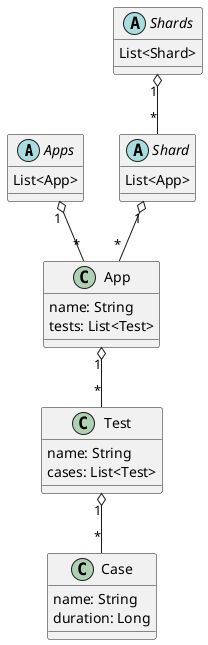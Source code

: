@startuml
'https://plantuml.com/component-diagram

abstract Apps {
List<App>
}

abstract Shards {
List<Shard>
}

abstract Shard {
List<App>
}

class App {
name: String
tests: List<Test>
}

class Test {
name: String
cases: List<Test>
}

class Case {
name: String
duration: Long
}

Apps "1" o-- "*" App
Shards "1" o-- "*" Shard
Shard "1" o-- "*" App
App "1" o-- "*" Test
Test "1" o-- "*" Case

@enduml
